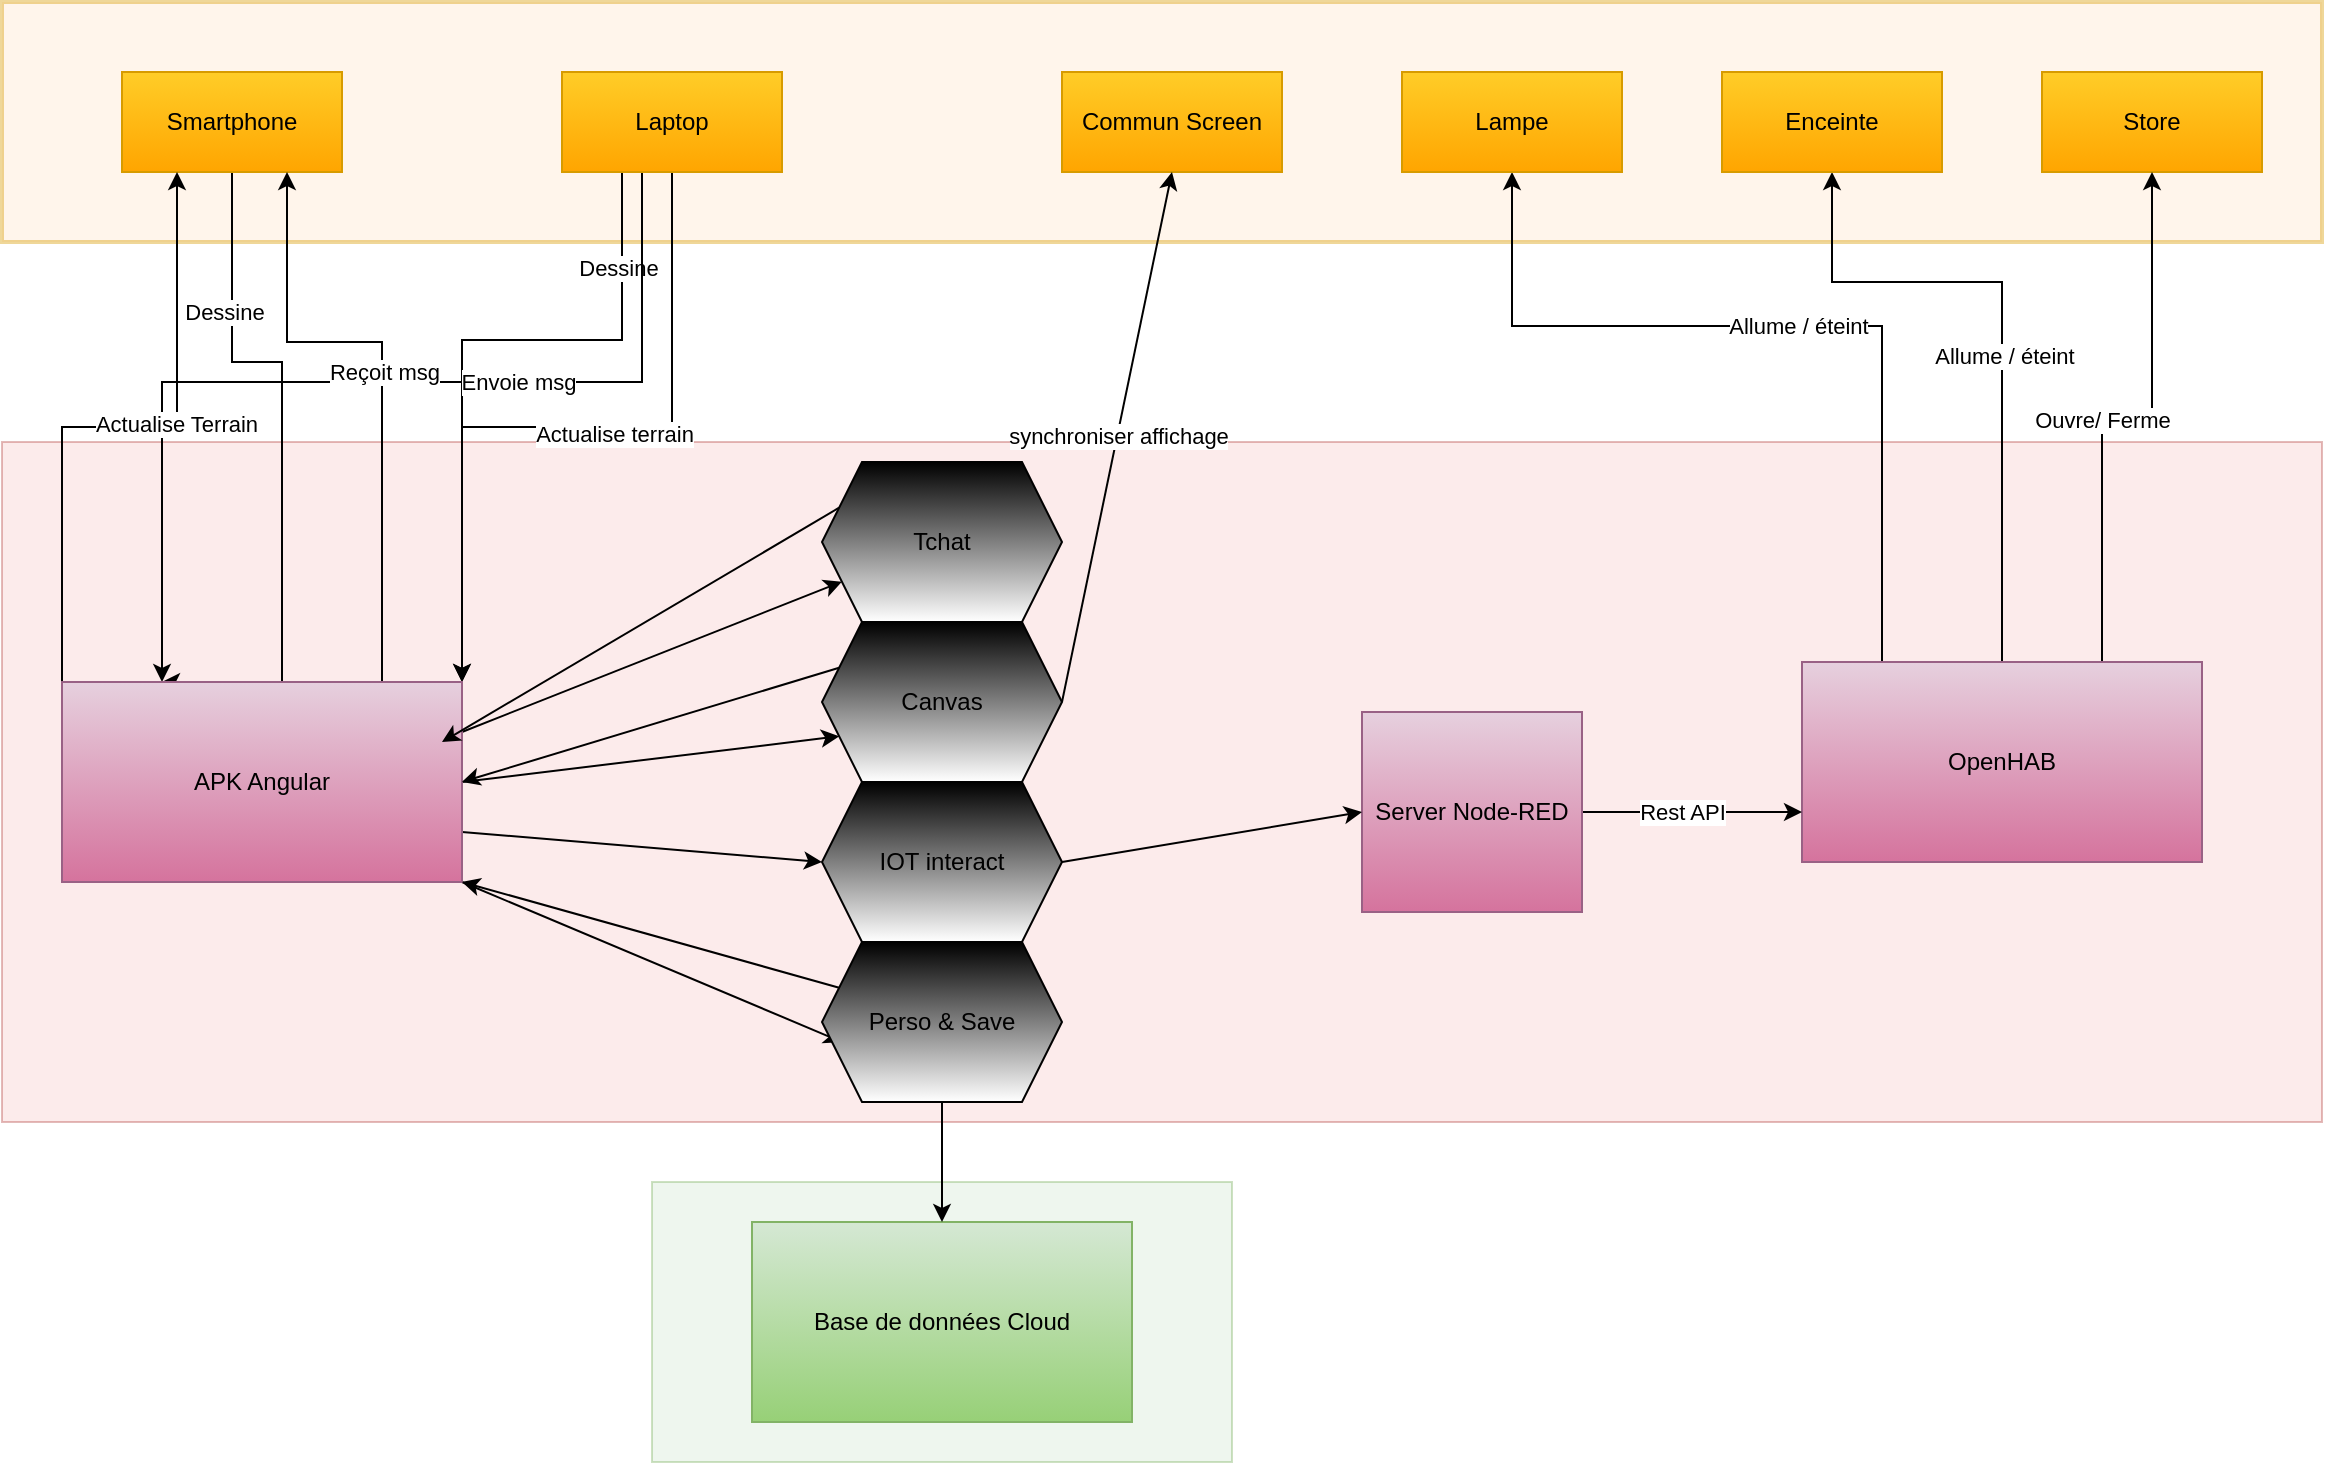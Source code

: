 <mxfile>
    <diagram name="Page-1" id="Ei5oFpeLK8a0ol1k6TtE">
        <mxGraphModel dx="2728" dy="804" grid="1" gridSize="10" guides="1" tooltips="1" connect="1" arrows="1" fold="1" page="1" pageScale="1" pageWidth="827" pageHeight="1169" math="0" shadow="0">
            <root>
                <mxCell id="0"/>
                <mxCell id="1" parent="0"/>
                <mxCell id="DEdySj9RBdpoS25cQ73x-8" value="" style="rounded=0;whiteSpace=wrap;html=1;fillColor=#ffe6cc;strokeColor=#d79b00;opacity=40;strokeWidth=2;" parent="1" vertex="1">
                    <mxGeometry x="-1320" y="230" width="1160" height="120" as="geometry"/>
                </mxCell>
                <mxCell id="DEdySj9RBdpoS25cQ73x-11" value="" style="rounded=0;whiteSpace=wrap;html=1;fillColor=#f8cecc;strokeColor=#b85450;opacity=40;direction=east;" parent="1" vertex="1">
                    <mxGeometry x="-1320" y="450" width="1160" height="340" as="geometry"/>
                </mxCell>
                <mxCell id="rrb0ZDgDaH0qyxRiOYhU-6" style="edgeStyle=orthogonalEdgeStyle;rounded=0;orthogonalLoop=1;jettySize=auto;html=1;exitX=0.5;exitY=1;exitDx=0;exitDy=0;entryX=0.25;entryY=0;entryDx=0;entryDy=0;" parent="1" source="DEdySj9RBdpoS25cQ73x-5" target="DEdySj9RBdpoS25cQ73x-12" edge="1">
                    <mxGeometry relative="1" as="geometry">
                        <Array as="points">
                            <mxPoint x="-1205" y="410"/>
                            <mxPoint x="-1180" y="410"/>
                        </Array>
                    </mxGeometry>
                </mxCell>
                <mxCell id="ugIMF8ThDM7Jmgfe9TkD-32" value="Dessine" style="edgeLabel;html=1;align=center;verticalAlign=middle;resizable=0;points=[];" parent="rrb0ZDgDaH0qyxRiOYhU-6" connectable="0" vertex="1">
                    <mxGeometry x="-0.588" y="-4" relative="1" as="geometry">
                        <mxPoint as="offset"/>
                    </mxGeometry>
                </mxCell>
                <mxCell id="DEdySj9RBdpoS25cQ73x-5" value="Smartphone" style="html=1;whiteSpace=wrap;fillColor=#ffcd28;gradientColor=#ffa500;strokeColor=#d79b00;" parent="1" vertex="1">
                    <mxGeometry x="-1260" y="265" width="110" height="50" as="geometry"/>
                </mxCell>
                <mxCell id="OoqK43-sp_e9B4Sx0cOa-38" style="edgeStyle=orthogonalEdgeStyle;rounded=0;orthogonalLoop=1;jettySize=auto;html=1;exitX=0.25;exitY=1;exitDx=0;exitDy=0;" parent="1" source="DEdySj9RBdpoS25cQ73x-6" target="DEdySj9RBdpoS25cQ73x-12" edge="1">
                    <mxGeometry relative="1" as="geometry">
                        <Array as="points">
                            <mxPoint x="-1010" y="315"/>
                            <mxPoint x="-1010" y="399"/>
                            <mxPoint x="-1090" y="399"/>
                        </Array>
                    </mxGeometry>
                </mxCell>
                <mxCell id="ugIMF8ThDM7Jmgfe9TkD-33" value="Dessine" style="edgeLabel;html=1;align=center;verticalAlign=middle;resizable=0;points=[];" parent="OoqK43-sp_e9B4Sx0cOa-38" connectable="0" vertex="1">
                    <mxGeometry x="-0.7" y="-2" relative="1" as="geometry">
                        <mxPoint as="offset"/>
                    </mxGeometry>
                </mxCell>
                <mxCell id="ugIMF8ThDM7Jmgfe9TkD-47" style="edgeStyle=orthogonalEdgeStyle;rounded=0;orthogonalLoop=1;jettySize=auto;html=1;exitX=0.5;exitY=1;exitDx=0;exitDy=0;entryX=0.25;entryY=0;entryDx=0;entryDy=0;" parent="1" target="DEdySj9RBdpoS25cQ73x-12" edge="1">
                    <mxGeometry relative="1" as="geometry">
                        <mxPoint x="-1000" y="315" as="sourcePoint"/>
                        <mxPoint x="-1045" y="570" as="targetPoint"/>
                        <Array as="points">
                            <mxPoint x="-1000" y="420"/>
                            <mxPoint x="-1240" y="420"/>
                        </Array>
                    </mxGeometry>
                </mxCell>
                <mxCell id="ugIMF8ThDM7Jmgfe9TkD-50" value="Envoie msg" style="edgeLabel;html=1;align=center;verticalAlign=middle;resizable=0;points=[];" parent="ugIMF8ThDM7Jmgfe9TkD-47" connectable="0" vertex="1">
                    <mxGeometry x="-0.323" relative="1" as="geometry">
                        <mxPoint as="offset"/>
                    </mxGeometry>
                </mxCell>
                <mxCell id="ugIMF8ThDM7Jmgfe9TkD-60" style="edgeStyle=orthogonalEdgeStyle;rounded=0;orthogonalLoop=1;jettySize=auto;html=1;exitX=0.5;exitY=1;exitDx=0;exitDy=0;entryX=1;entryY=0;entryDx=0;entryDy=0;" parent="1" source="DEdySj9RBdpoS25cQ73x-6" target="DEdySj9RBdpoS25cQ73x-12" edge="1">
                    <mxGeometry relative="1" as="geometry"/>
                </mxCell>
                <mxCell id="ugIMF8ThDM7Jmgfe9TkD-61" value="Actualise terrain" style="edgeLabel;html=1;align=center;verticalAlign=middle;resizable=0;points=[];" parent="ugIMF8ThDM7Jmgfe9TkD-60" connectable="0" vertex="1">
                    <mxGeometry x="-0.128" y="3" relative="1" as="geometry">
                        <mxPoint as="offset"/>
                    </mxGeometry>
                </mxCell>
                <mxCell id="DEdySj9RBdpoS25cQ73x-6" value="&lt;div&gt;Laptop&lt;/div&gt;" style="html=1;whiteSpace=wrap;fillColor=#ffcd28;gradientColor=#ffa500;strokeColor=#d79b00;" parent="1" vertex="1">
                    <mxGeometry x="-1040" y="265" width="110" height="50" as="geometry"/>
                </mxCell>
                <mxCell id="DEdySj9RBdpoS25cQ73x-7" value="&lt;div&gt;Commun Screen&lt;/div&gt;" style="html=1;whiteSpace=wrap;fillColor=#ffcd28;gradientColor=#ffa500;strokeColor=#d79b00;" parent="1" vertex="1">
                    <mxGeometry x="-790" y="265" width="110" height="50" as="geometry"/>
                </mxCell>
                <mxCell id="ugIMF8ThDM7Jmgfe9TkD-48" style="edgeStyle=orthogonalEdgeStyle;rounded=0;orthogonalLoop=1;jettySize=auto;html=1;exitX=0.5;exitY=0;exitDx=0;exitDy=0;entryX=0.75;entryY=1;entryDx=0;entryDy=0;" parent="1" source="DEdySj9RBdpoS25cQ73x-12" target="DEdySj9RBdpoS25cQ73x-5" edge="1">
                    <mxGeometry relative="1" as="geometry">
                        <Array as="points">
                            <mxPoint x="-1130" y="400"/>
                            <mxPoint x="-1177" y="400"/>
                        </Array>
                    </mxGeometry>
                </mxCell>
                <mxCell id="ugIMF8ThDM7Jmgfe9TkD-49" value="Reçoit msg" style="edgeLabel;html=1;align=center;verticalAlign=middle;resizable=0;points=[];" parent="ugIMF8ThDM7Jmgfe9TkD-48" connectable="0" vertex="1">
                    <mxGeometry x="0.189" y="-1" relative="1" as="geometry">
                        <mxPoint as="offset"/>
                    </mxGeometry>
                </mxCell>
                <mxCell id="ugIMF8ThDM7Jmgfe9TkD-55" style="edgeStyle=orthogonalEdgeStyle;rounded=0;orthogonalLoop=1;jettySize=auto;html=1;exitX=0;exitY=0;exitDx=0;exitDy=0;entryX=0.25;entryY=1;entryDx=0;entryDy=0;strokeColor=default;" parent="1" source="DEdySj9RBdpoS25cQ73x-12" target="DEdySj9RBdpoS25cQ73x-5" edge="1">
                    <mxGeometry relative="1" as="geometry"/>
                </mxCell>
                <mxCell id="ugIMF8ThDM7Jmgfe9TkD-56" value="&lt;div&gt;Actualise Terrain&lt;/div&gt;" style="edgeLabel;html=1;align=center;verticalAlign=middle;resizable=0;points=[];" parent="ugIMF8ThDM7Jmgfe9TkD-55" connectable="0" vertex="1">
                    <mxGeometry x="0.197" y="1" relative="1" as="geometry">
                        <mxPoint as="offset"/>
                    </mxGeometry>
                </mxCell>
                <mxCell id="12" style="edgeStyle=none;html=1;exitX=1;exitY=0.25;exitDx=0;exitDy=0;" parent="1" source="DEdySj9RBdpoS25cQ73x-12" target="8" edge="1">
                    <mxGeometry relative="1" as="geometry"/>
                </mxCell>
                <mxCell id="13" style="edgeStyle=none;html=1;exitX=1;exitY=0.5;exitDx=0;exitDy=0;entryX=0;entryY=0.75;entryDx=0;entryDy=0;" parent="1" source="DEdySj9RBdpoS25cQ73x-12" target="7" edge="1">
                    <mxGeometry relative="1" as="geometry"/>
                </mxCell>
                <mxCell id="14" style="edgeStyle=none;html=1;exitX=1;exitY=0.75;exitDx=0;exitDy=0;entryX=0;entryY=0.5;entryDx=0;entryDy=0;" parent="1" source="DEdySj9RBdpoS25cQ73x-12" target="10" edge="1">
                    <mxGeometry relative="1" as="geometry"/>
                </mxCell>
                <mxCell id="15" style="edgeStyle=none;html=1;exitX=1;exitY=1;exitDx=0;exitDy=0;" parent="1" source="DEdySj9RBdpoS25cQ73x-12" edge="1">
                    <mxGeometry relative="1" as="geometry">
                        <mxPoint x="-900" y="750" as="targetPoint"/>
                    </mxGeometry>
                </mxCell>
                <mxCell id="DEdySj9RBdpoS25cQ73x-12" value="APK Angular" style="html=1;whiteSpace=wrap;fillColor=#e6d0de;gradientColor=#d5739d;strokeColor=#996185;" parent="1" vertex="1">
                    <mxGeometry x="-1290" y="570" width="200" height="100" as="geometry"/>
                </mxCell>
                <mxCell id="C4ztlMbri81NeWR5jCJK-2" value="&lt;div&gt;Allume / éteint&lt;/div&gt;" style="edgeStyle=orthogonalEdgeStyle;rounded=0;orthogonalLoop=1;jettySize=auto;html=1;exitX=0.25;exitY=0;exitDx=0;exitDy=0;" parent="1" source="ugIMF8ThDM7Jmgfe9TkD-63" target="OoqK43-sp_e9B4Sx0cOa-37" edge="1">
                    <mxGeometry relative="1" as="geometry">
                        <Array as="points">
                            <mxPoint x="-380" y="560"/>
                            <mxPoint x="-380" y="392"/>
                            <mxPoint x="-565" y="392"/>
                        </Array>
                        <mxPoint x="-537.5" y="470" as="sourcePoint"/>
                    </mxGeometry>
                </mxCell>
                <mxCell id="DEdySj9RBdpoS25cQ73x-16" value="" style="rounded=0;whiteSpace=wrap;html=1;fillColor=#d5e8d4;strokeColor=#82b366;opacity=40;" parent="1" vertex="1">
                    <mxGeometry x="-995" y="820" width="290" height="140" as="geometry"/>
                </mxCell>
                <mxCell id="DEdySj9RBdpoS25cQ73x-17" value="Base de données Cloud" style="html=1;whiteSpace=wrap;fillColor=#d5e8d4;gradientColor=#97d077;strokeColor=#82b366;" parent="1" vertex="1">
                    <mxGeometry x="-945" y="840" width="190" height="100" as="geometry"/>
                </mxCell>
                <mxCell id="OoqK43-sp_e9B4Sx0cOa-37" value="&lt;div&gt;Lampe&lt;/div&gt;" style="html=1;whiteSpace=wrap;fillColor=#ffcd28;gradientColor=#ffa500;strokeColor=#d79b00;" parent="1" vertex="1">
                    <mxGeometry x="-620" y="265" width="110" height="50" as="geometry"/>
                </mxCell>
                <mxCell id="ugIMF8ThDM7Jmgfe9TkD-2" style="edgeStyle=orthogonalEdgeStyle;rounded=0;orthogonalLoop=1;jettySize=auto;html=1;exitX=0.5;exitY=0;exitDx=0;exitDy=0;" parent="1" edge="1">
                    <mxGeometry relative="1" as="geometry">
                        <mxPoint x="-565" y="520" as="targetPoint"/>
                    </mxGeometry>
                </mxCell>
                <mxCell id="ugIMF8ThDM7Jmgfe9TkD-12" value="&lt;div&gt;light/:value&lt;/div&gt;" style="edgeLabel;html=1;align=center;verticalAlign=middle;resizable=0;points=[];" parent="ugIMF8ThDM7Jmgfe9TkD-2" connectable="0" vertex="1">
                    <mxGeometry x="-0.126" y="2" relative="1" as="geometry">
                        <mxPoint x="1" as="offset"/>
                    </mxGeometry>
                </mxCell>
                <mxCell id="ugIMF8ThDM7Jmgfe9TkD-16" style="edgeStyle=orthogonalEdgeStyle;rounded=0;orthogonalLoop=1;jettySize=auto;html=1;exitX=0.25;exitY=0;exitDx=0;exitDy=0;" parent="1" edge="1">
                    <mxGeometry relative="1" as="geometry">
                        <mxPoint x="-735" y="520" as="targetPoint"/>
                    </mxGeometry>
                </mxCell>
                <mxCell id="ugIMF8ThDM7Jmgfe9TkD-17" value="&lt;div&gt;public/:value&lt;/div&gt;" style="edgeLabel;html=1;align=center;verticalAlign=middle;resizable=0;points=[];" parent="ugIMF8ThDM7Jmgfe9TkD-16" connectable="0" vertex="1">
                    <mxGeometry x="0.311" y="1" relative="1" as="geometry">
                        <mxPoint as="offset"/>
                    </mxGeometry>
                </mxCell>
                <mxCell id="ugIMF8ThDM7Jmgfe9TkD-22" style="edgeStyle=orthogonalEdgeStyle;rounded=0;orthogonalLoop=1;jettySize=auto;html=1;exitX=0.5;exitY=0;exitDx=0;exitDy=0;entryX=0.5;entryY=1;entryDx=0;entryDy=0;" parent="1" source="ugIMF8ThDM7Jmgfe9TkD-63" target="ugIMF8ThDM7Jmgfe9TkD-21" edge="1">
                    <mxGeometry relative="1" as="geometry">
                        <mxPoint x="-405" y="470" as="sourcePoint"/>
                        <Array as="points">
                            <mxPoint x="-320" y="370"/>
                            <mxPoint x="-405" y="370"/>
                        </Array>
                    </mxGeometry>
                </mxCell>
                <mxCell id="ugIMF8ThDM7Jmgfe9TkD-23" value="&lt;div&gt;Allume / éteint&lt;/div&gt;" style="edgeLabel;html=1;align=center;verticalAlign=middle;resizable=0;points=[];" parent="ugIMF8ThDM7Jmgfe9TkD-22" connectable="0" vertex="1">
                    <mxGeometry x="-0.071" y="-1" relative="1" as="geometry">
                        <mxPoint as="offset"/>
                    </mxGeometry>
                </mxCell>
                <mxCell id="ugIMF8ThDM7Jmgfe9TkD-21" value="Enceinte" style="html=1;whiteSpace=wrap;fillColor=#ffcd28;gradientColor=#ffa500;strokeColor=#d79b00;" parent="1" vertex="1">
                    <mxGeometry x="-460" y="265" width="110" height="50" as="geometry"/>
                </mxCell>
                <mxCell id="ugIMF8ThDM7Jmgfe9TkD-25" value="Store" style="html=1;whiteSpace=wrap;fillColor=#ffcd28;gradientColor=#ffa500;strokeColor=#d79b00;" parent="1" vertex="1">
                    <mxGeometry x="-300" y="265" width="110" height="50" as="geometry"/>
                </mxCell>
                <mxCell id="ugIMF8ThDM7Jmgfe9TkD-30" style="edgeStyle=orthogonalEdgeStyle;rounded=0;orthogonalLoop=1;jettySize=auto;html=1;exitX=0.75;exitY=0;exitDx=0;exitDy=0;entryX=0.5;entryY=1;entryDx=0;entryDy=0;" parent="1" source="ugIMF8ThDM7Jmgfe9TkD-63" target="ugIMF8ThDM7Jmgfe9TkD-25" edge="1">
                    <mxGeometry relative="1" as="geometry">
                        <mxPoint x="-245" y="470" as="sourcePoint"/>
                    </mxGeometry>
                </mxCell>
                <mxCell id="ugIMF8ThDM7Jmgfe9TkD-31" value="Ouvre/ Ferme" style="edgeLabel;html=1;align=center;verticalAlign=middle;resizable=0;points=[];" parent="ugIMF8ThDM7Jmgfe9TkD-30" connectable="0" vertex="1">
                    <mxGeometry x="-0.103" relative="1" as="geometry">
                        <mxPoint as="offset"/>
                    </mxGeometry>
                </mxCell>
                <mxCell id="ugIMF8ThDM7Jmgfe9TkD-44" style="edgeStyle=orthogonalEdgeStyle;rounded=0;orthogonalLoop=1;jettySize=auto;html=1;exitX=0.5;exitY=1;exitDx=0;exitDy=0;" parent="1" source="DEdySj9RBdpoS25cQ73x-16" target="DEdySj9RBdpoS25cQ73x-16" edge="1">
                    <mxGeometry relative="1" as="geometry"/>
                </mxCell>
                <mxCell id="ugIMF8ThDM7Jmgfe9TkD-63" value="OpenHAB" style="html=1;whiteSpace=wrap;fillColor=#e6d0de;gradientColor=#d5739d;strokeColor=#996185;" parent="1" vertex="1">
                    <mxGeometry x="-420" y="560" width="200" height="100" as="geometry"/>
                </mxCell>
                <mxCell id="3" style="edgeStyle=none;html=1;exitX=1;exitY=0.5;exitDx=0;exitDy=0;entryX=0;entryY=0.75;entryDx=0;entryDy=0;" parent="1" source="2" target="ugIMF8ThDM7Jmgfe9TkD-63" edge="1">
                    <mxGeometry relative="1" as="geometry"/>
                </mxCell>
                <mxCell id="4" value="Rest API" style="edgeLabel;html=1;align=center;verticalAlign=middle;resizable=0;points=[];" parent="3" vertex="1" connectable="0">
                    <mxGeometry x="-0.471" y="1" relative="1" as="geometry">
                        <mxPoint x="21" y="1" as="offset"/>
                    </mxGeometry>
                </mxCell>
                <mxCell id="2" value="&lt;div&gt;Server Node-RED&lt;/div&gt;" style="html=1;whiteSpace=wrap;fillColor=#e6d0de;gradientColor=#d5739d;strokeColor=#996185;" parent="1" vertex="1">
                    <mxGeometry x="-640" y="585" width="110" height="100" as="geometry"/>
                </mxCell>
                <mxCell id="17" style="edgeStyle=none;html=1;exitX=0;exitY=0.25;exitDx=0;exitDy=0;" parent="1" source="7" edge="1">
                    <mxGeometry relative="1" as="geometry">
                        <mxPoint x="-1090" y="620" as="targetPoint"/>
                    </mxGeometry>
                </mxCell>
                <mxCell id="24" value="synchroniser affichage" style="edgeStyle=none;html=1;exitX=1;exitY=0.5;exitDx=0;exitDy=0;entryX=0.5;entryY=1;entryDx=0;entryDy=0;" parent="1" source="7" target="DEdySj9RBdpoS25cQ73x-7" edge="1">
                    <mxGeometry relative="1" as="geometry"/>
                </mxCell>
                <mxCell id="7" value="Canvas" style="shape=hexagon;perimeter=hexagonPerimeter2;whiteSpace=wrap;html=1;fixedSize=1;shadow=0;sketch=0;gradientColor=default;gradientDirection=north;" parent="1" vertex="1">
                    <mxGeometry x="-910" y="540" width="120" height="80" as="geometry"/>
                </mxCell>
                <mxCell id="16" style="edgeStyle=none;html=1;exitX=0;exitY=0.25;exitDx=0;exitDy=0;" parent="1" source="8" edge="1">
                    <mxGeometry relative="1" as="geometry">
                        <mxPoint x="-1100" y="600" as="targetPoint"/>
                    </mxGeometry>
                </mxCell>
                <mxCell id="8" value="Tchat" style="shape=hexagon;perimeter=hexagonPerimeter2;whiteSpace=wrap;html=1;fixedSize=1;shadow=0;sketch=0;gradientColor=default;gradientDirection=north;" parent="1" vertex="1">
                    <mxGeometry x="-910" y="460" width="120" height="80" as="geometry"/>
                </mxCell>
                <mxCell id="21" style="edgeStyle=none;html=1;exitX=0;exitY=0.25;exitDx=0;exitDy=0;entryX=1;entryY=1;entryDx=0;entryDy=0;" parent="1" source="9" target="DEdySj9RBdpoS25cQ73x-12" edge="1">
                    <mxGeometry relative="1" as="geometry"/>
                </mxCell>
                <mxCell id="22" style="edgeStyle=none;html=1;exitX=0.5;exitY=1;exitDx=0;exitDy=0;entryX=0.5;entryY=0;entryDx=0;entryDy=0;" parent="1" source="9" target="DEdySj9RBdpoS25cQ73x-17" edge="1">
                    <mxGeometry relative="1" as="geometry"/>
                </mxCell>
                <mxCell id="9" value="Perso &amp;amp; Save" style="shape=hexagon;perimeter=hexagonPerimeter2;whiteSpace=wrap;html=1;fixedSize=1;shadow=0;sketch=0;gradientColor=default;gradientDirection=north;" parent="1" vertex="1">
                    <mxGeometry x="-910" y="700" width="120" height="80" as="geometry"/>
                </mxCell>
                <mxCell id="11" style="edgeStyle=none;html=1;exitX=1;exitY=0.5;exitDx=0;exitDy=0;entryX=0;entryY=0.5;entryDx=0;entryDy=0;" parent="1" source="10" target="2" edge="1">
                    <mxGeometry relative="1" as="geometry"/>
                </mxCell>
                <mxCell id="10" value="IOT interact" style="shape=hexagon;perimeter=hexagonPerimeter2;whiteSpace=wrap;html=1;fixedSize=1;shadow=0;sketch=0;gradientColor=default;gradientDirection=north;" parent="1" vertex="1">
                    <mxGeometry x="-910" y="620" width="120" height="80" as="geometry"/>
                </mxCell>
            </root>
        </mxGraphModel>
    </diagram>
</mxfile>